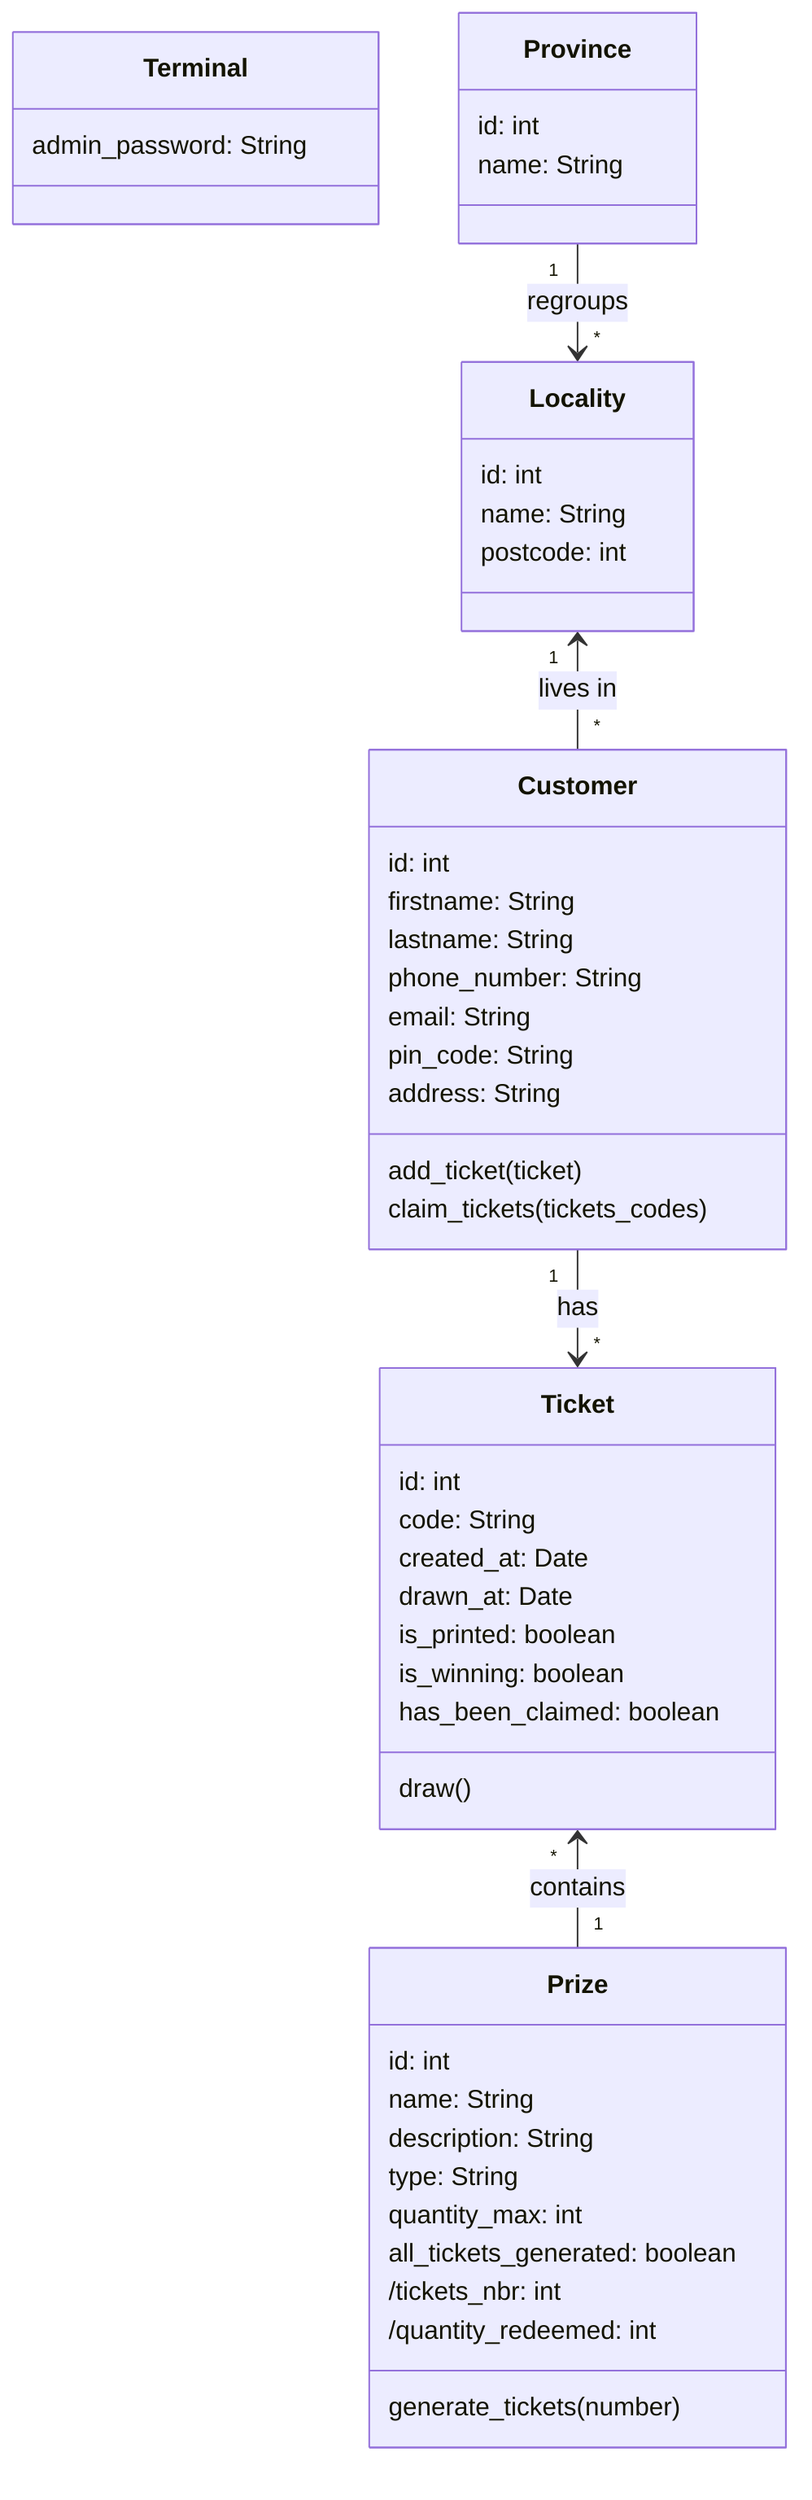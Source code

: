 classDiagram
    class Terminal {
        admin_password: String
    }

    class Prize {
        id: int
        name: String
        description: String
        type: String
        quantity_max: int
        all_tickets_generated: boolean
        /tickets_nbr: int
        /quantity_redeemed: int
        generate_tickets(number)
    }

    class Ticket {
        id: int
        code: String
        created_at: Date
        drawn_at: Date
        is_printed: boolean
        is_winning: boolean
        has_been_claimed: boolean
        draw()
    }

    class Customer {
        id: int
        firstname: String
        lastname: String
        phone_number: String
        email: String
        pin_code: String
        address: String
        add_ticket(ticket)
        claim_tickets(tickets_codes)
    }

    class Locality {
        id: int
        name: String
        postcode: int
    }

    class Province {
        id: int
        name: String
    }

    Ticket "*" <-- "1" Prize: contains
    Customer "1" --> "*" Ticket: has
    Province "1" --> "*" Locality: regroups
    Locality "1" <-- "*" Customer: lives in